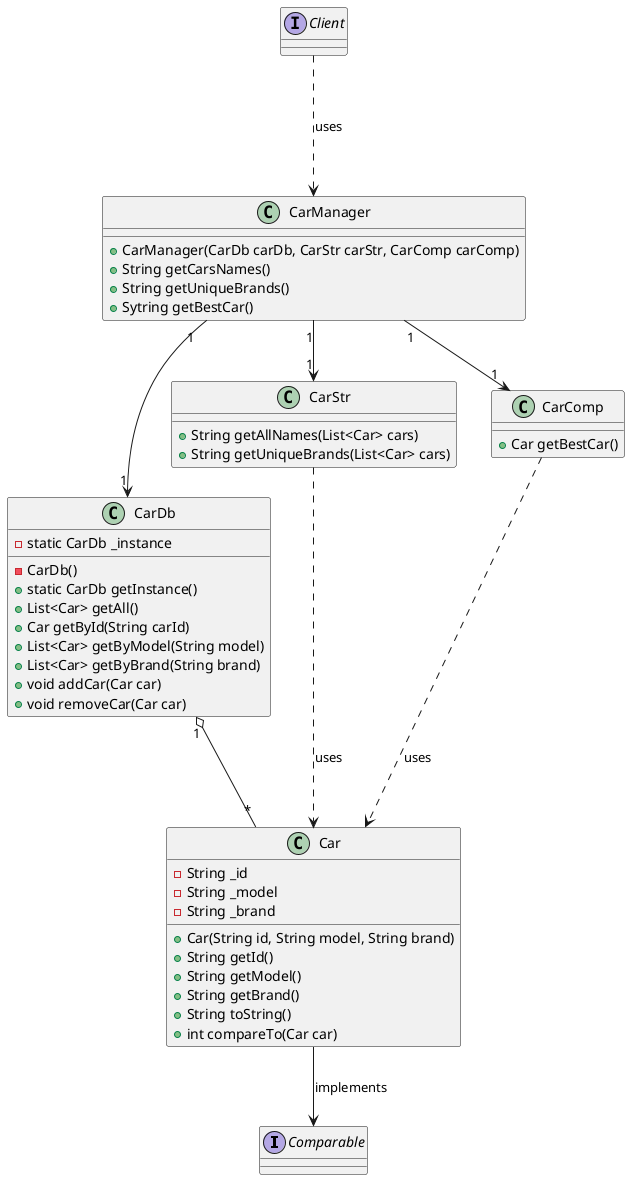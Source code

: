 @startuml refactoredSRP
interface Comparable
interface Client

class Car {
    - String _id
    - String _model
    - String _brand
    + Car(String id, String model, String brand)
    + String getId()
    + String getModel()
    + String getBrand()
    + String toString()
    + int compareTo(Car car)
}

class CarDb {
    - static CarDb _instance
    - CarDb()
    + static CarDb getInstance()
    + List<Car> getAll()
    + Car getById(String carId)
    + List<Car> getByModel(String model)
    + List<Car> getByBrand(String brand)
    + void addCar(Car car)
    + void removeCar(Car car)
}

class CarStr {
    + String getAllNames(List<Car> cars)
    + String getUniqueBrands(List<Car> cars)
}

class CarComp {
    + Car getBestCar()
}

class CarManager {
    + CarManager(CarDb carDb, CarStr carStr, CarComp carComp)
    + String getCarsNames()
    + String getUniqueBrands()
    + Sytring getBestCar()
}

CarManager "1" --> "1" CarDb
CarManager "1" --> "1" CarStr
CarManager "1" --> "1" CarComp
CarDb "1" o-- "*" Car
CarStr  -.->  Car : uses
CarComp  -.->  Car : uses
Car --> Comparable : implements
Client -.-> CarManager : uses
@enduml